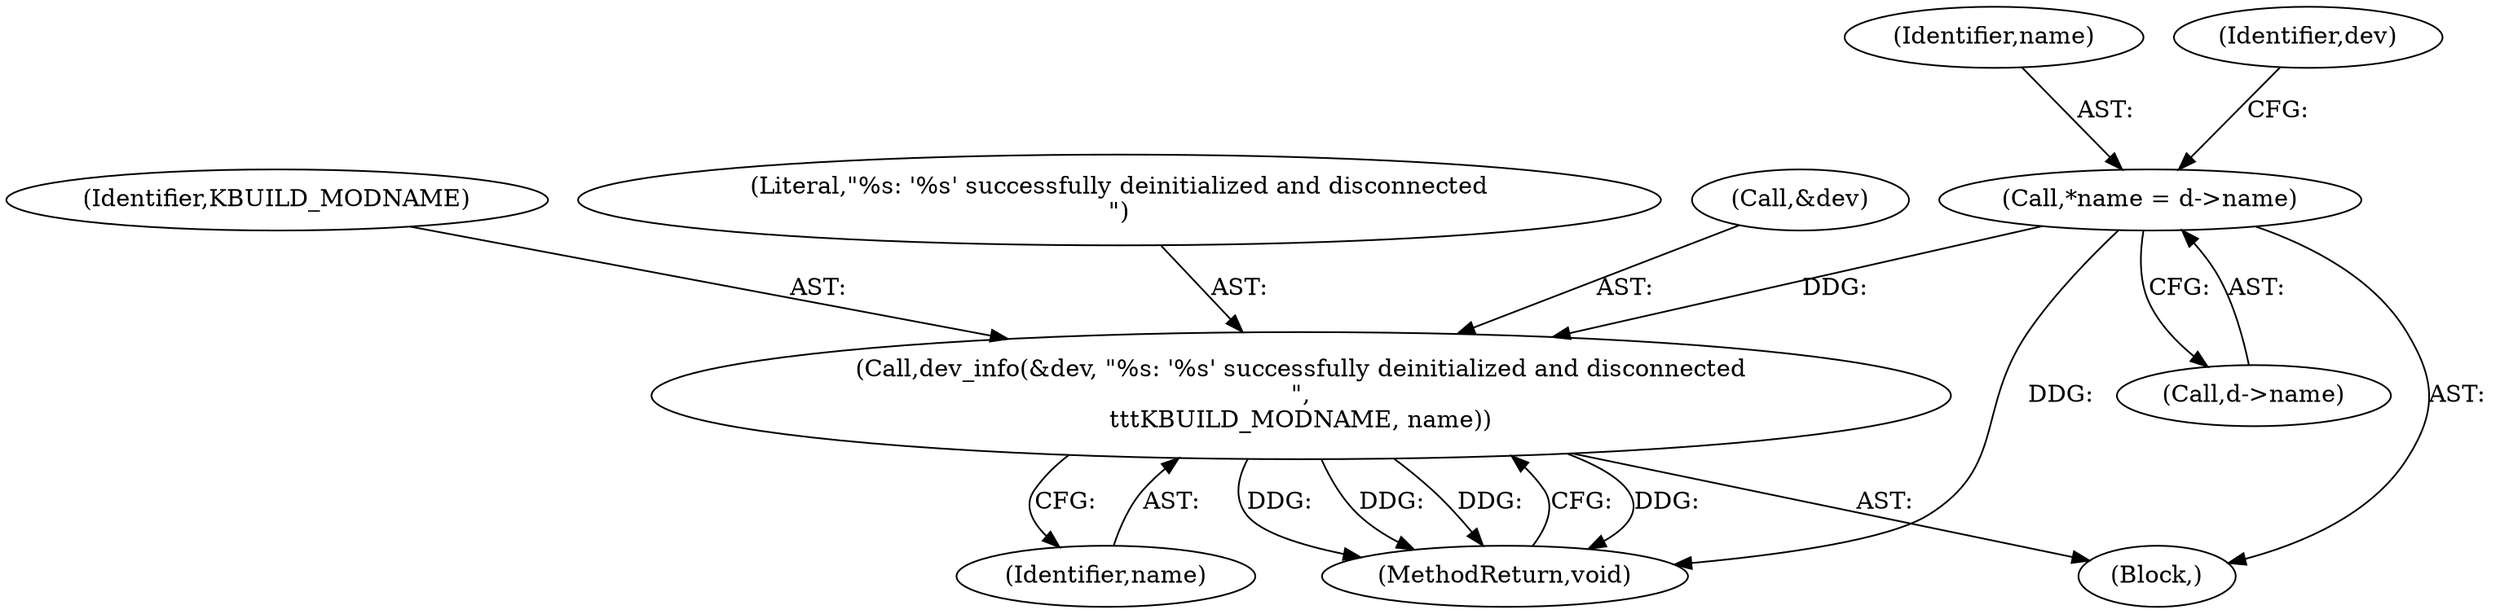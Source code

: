 digraph "1_linux_005145378c9ad7575a01b6ce1ba118fb427f583a@pointer" {
"1000109" [label="(Call,*name = d->name)"];
"1000148" [label="(Call,dev_info(&dev, \"%s: '%s' successfully deinitialized and disconnected\n\",\n\t\t\tKBUILD_MODNAME, name))"];
"1000154" [label="(MethodReturn,void)"];
"1000153" [label="(Identifier,name)"];
"1000111" [label="(Call,d->name)"];
"1000109" [label="(Call,*name = d->name)"];
"1000152" [label="(Identifier,KBUILD_MODNAME)"];
"1000110" [label="(Identifier,name)"];
"1000102" [label="(Block,)"];
"1000151" [label="(Literal,\"%s: '%s' successfully deinitialized and disconnected\n\")"];
"1000148" [label="(Call,dev_info(&dev, \"%s: '%s' successfully deinitialized and disconnected\n\",\n\t\t\tKBUILD_MODNAME, name))"];
"1000149" [label="(Call,&dev)"];
"1000116" [label="(Identifier,dev)"];
"1000109" -> "1000102"  [label="AST: "];
"1000109" -> "1000111"  [label="CFG: "];
"1000110" -> "1000109"  [label="AST: "];
"1000111" -> "1000109"  [label="AST: "];
"1000116" -> "1000109"  [label="CFG: "];
"1000109" -> "1000154"  [label="DDG: "];
"1000109" -> "1000148"  [label="DDG: "];
"1000148" -> "1000102"  [label="AST: "];
"1000148" -> "1000153"  [label="CFG: "];
"1000149" -> "1000148"  [label="AST: "];
"1000151" -> "1000148"  [label="AST: "];
"1000152" -> "1000148"  [label="AST: "];
"1000153" -> "1000148"  [label="AST: "];
"1000154" -> "1000148"  [label="CFG: "];
"1000148" -> "1000154"  [label="DDG: "];
"1000148" -> "1000154"  [label="DDG: "];
"1000148" -> "1000154"  [label="DDG: "];
"1000148" -> "1000154"  [label="DDG: "];
}
